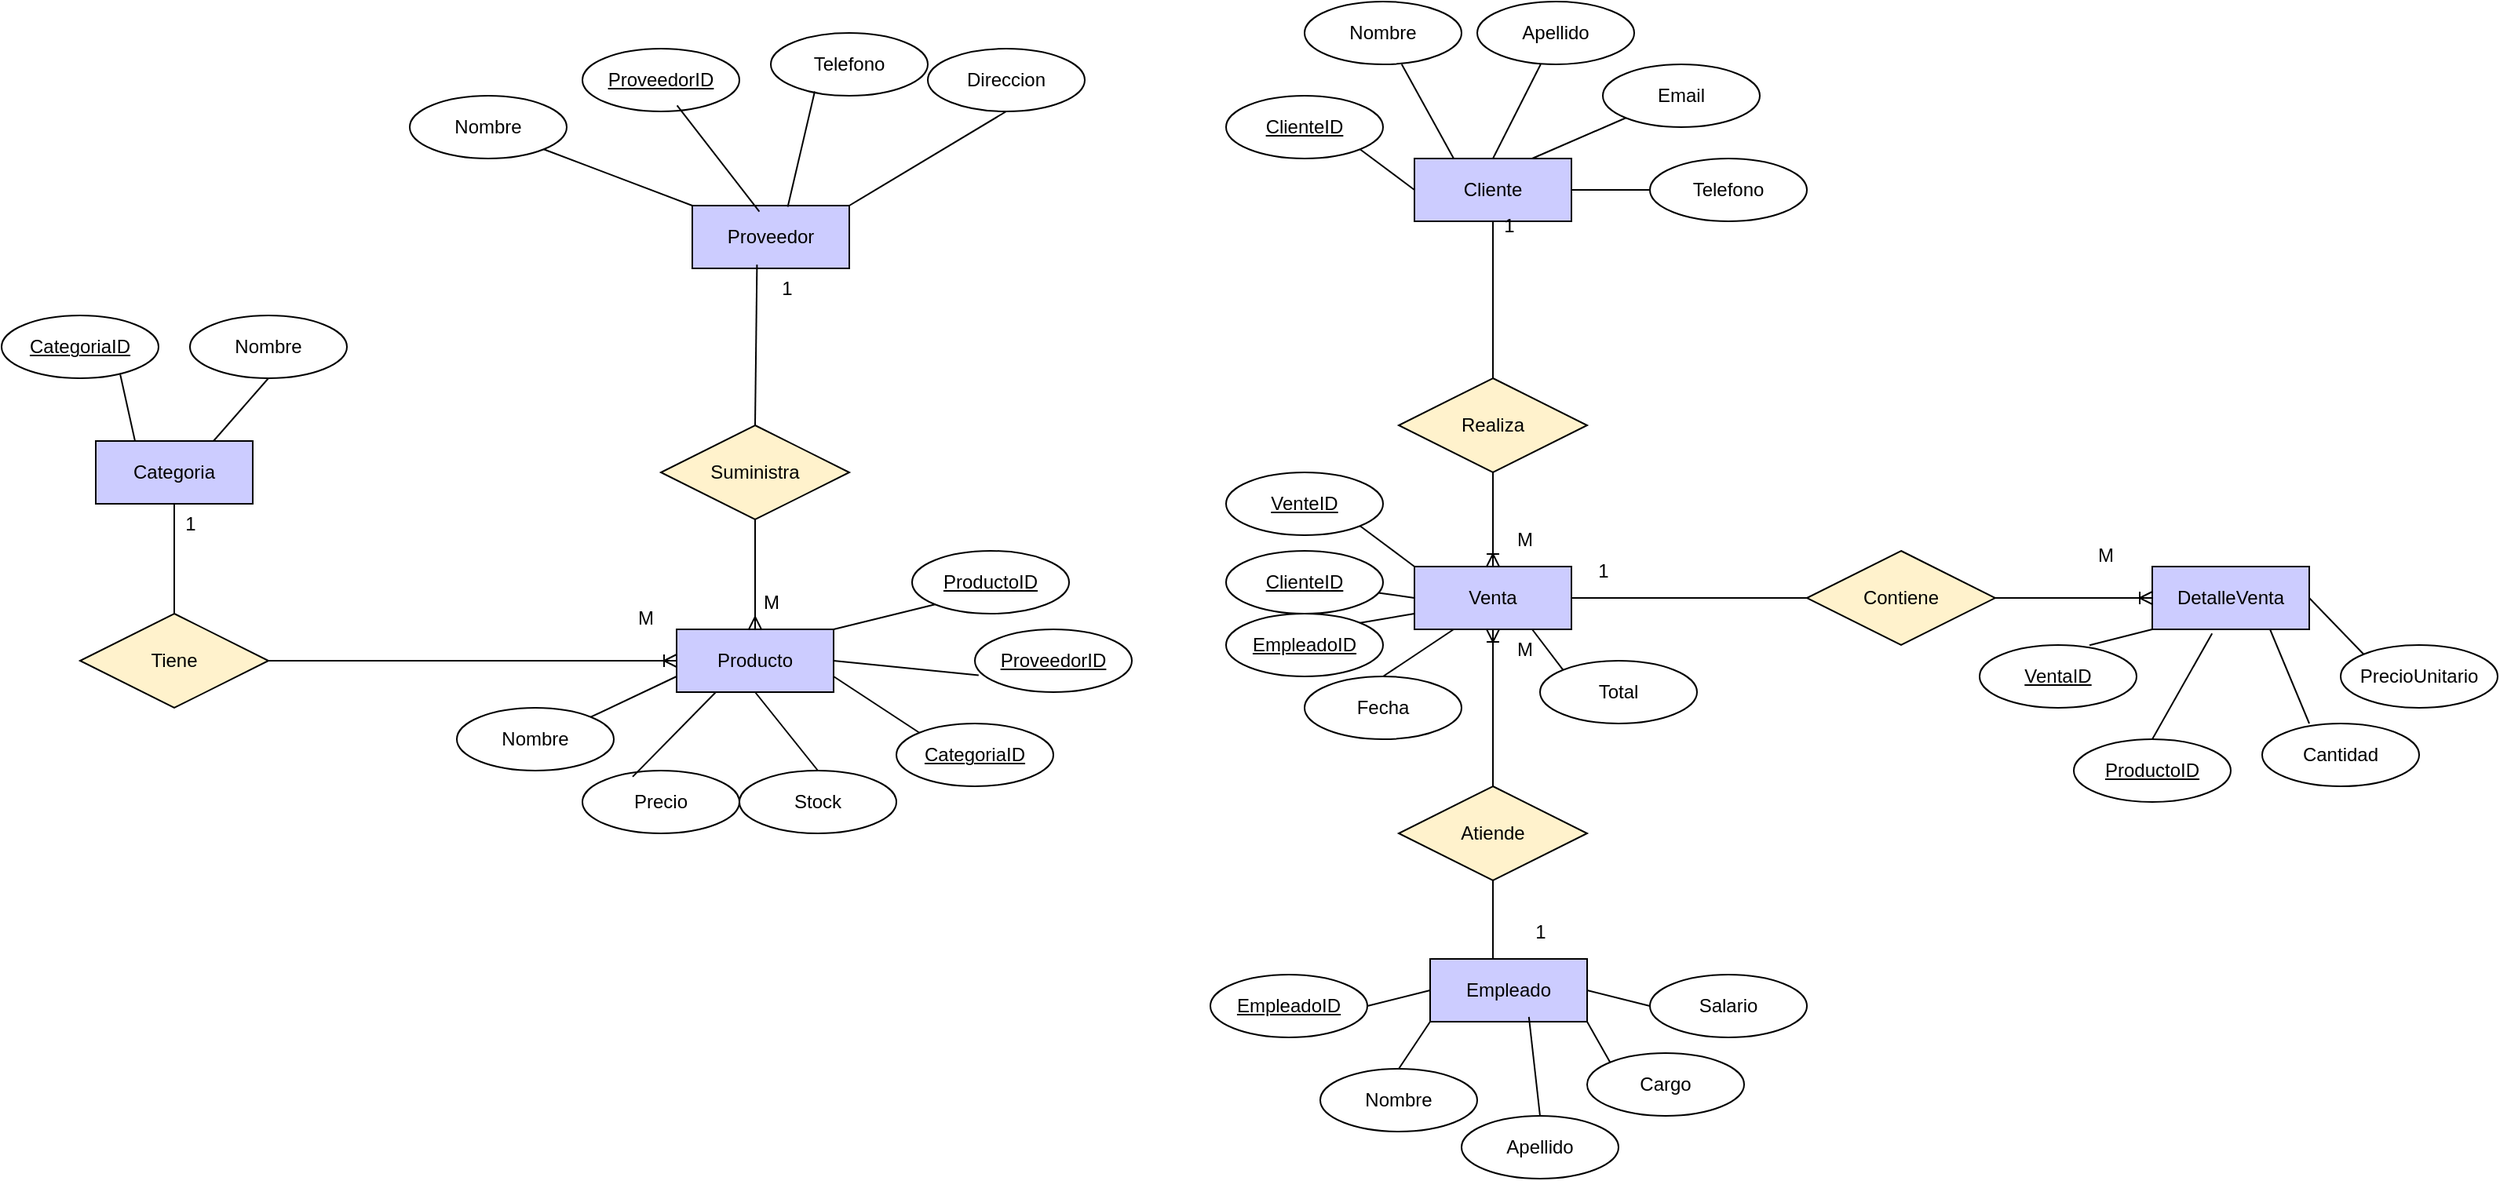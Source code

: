 <mxfile version="28.1.2">
  <diagram name="Página-1" id="TRzpQWi_2IB9BStaV-Bt">
    <mxGraphModel dx="3149" dy="1933" grid="1" gridSize="10" guides="1" tooltips="1" connect="1" arrows="1" fold="1" page="1" pageScale="1" pageWidth="827" pageHeight="1169" math="0" shadow="0">
      <root>
        <mxCell id="0" />
        <mxCell id="1" parent="0" />
        <mxCell id="u8hNJ6VD8W-UxZuqvrLK-2" value="Categoria" style="whiteSpace=wrap;html=1;align=center;fillColor=#CCCCFF;" vertex="1" parent="1">
          <mxGeometry x="-340" y="90" width="100" height="40" as="geometry" />
        </mxCell>
        <mxCell id="u8hNJ6VD8W-UxZuqvrLK-3" value="Producto" style="whiteSpace=wrap;html=1;align=center;fillColor=#CCCCFF;" vertex="1" parent="1">
          <mxGeometry x="30" y="210" width="100" height="40" as="geometry" />
        </mxCell>
        <mxCell id="u8hNJ6VD8W-UxZuqvrLK-4" value="Proveedor" style="whiteSpace=wrap;html=1;align=center;fillColor=#CCCCFF;" vertex="1" parent="1">
          <mxGeometry x="40" y="-60" width="100" height="40" as="geometry" />
        </mxCell>
        <mxCell id="u8hNJ6VD8W-UxZuqvrLK-5" value="Cliente" style="whiteSpace=wrap;html=1;align=center;fillColor=#CCCCFF;" vertex="1" parent="1">
          <mxGeometry x="500" y="-90" width="100" height="40" as="geometry" />
        </mxCell>
        <mxCell id="u8hNJ6VD8W-UxZuqvrLK-6" value="Empleado" style="whiteSpace=wrap;html=1;align=center;fillColor=#CCCCFF;" vertex="1" parent="1">
          <mxGeometry x="510" y="420" width="100" height="40" as="geometry" />
        </mxCell>
        <mxCell id="u8hNJ6VD8W-UxZuqvrLK-7" value="DetalleVenta" style="whiteSpace=wrap;html=1;align=center;fillColor=#CCCCFF;" vertex="1" parent="1">
          <mxGeometry x="970" y="170" width="100" height="40" as="geometry" />
        </mxCell>
        <mxCell id="u8hNJ6VD8W-UxZuqvrLK-8" value="Venta" style="whiteSpace=wrap;html=1;align=center;fillColor=#CCCCFF;" vertex="1" parent="1">
          <mxGeometry x="500" y="170" width="100" height="40" as="geometry" />
        </mxCell>
        <mxCell id="u8hNJ6VD8W-UxZuqvrLK-9" value="Nombre" style="ellipse;whiteSpace=wrap;html=1;align=center;" vertex="1" parent="1">
          <mxGeometry x="-280" y="10" width="100" height="40" as="geometry" />
        </mxCell>
        <mxCell id="u8hNJ6VD8W-UxZuqvrLK-10" value="Nombre" style="ellipse;whiteSpace=wrap;html=1;align=center;" vertex="1" parent="1">
          <mxGeometry x="-140" y="-130" width="100" height="40" as="geometry" />
        </mxCell>
        <mxCell id="u8hNJ6VD8W-UxZuqvrLK-11" value="CategoriaID" style="ellipse;whiteSpace=wrap;html=1;align=center;fontStyle=4;" vertex="1" parent="1">
          <mxGeometry x="-400" y="10" width="100" height="40" as="geometry" />
        </mxCell>
        <mxCell id="u8hNJ6VD8W-UxZuqvrLK-12" value="Telefono" style="ellipse;whiteSpace=wrap;html=1;align=center;" vertex="1" parent="1">
          <mxGeometry x="90" y="-170" width="100" height="40" as="geometry" />
        </mxCell>
        <mxCell id="u8hNJ6VD8W-UxZuqvrLK-13" value="ProveedorID" style="ellipse;whiteSpace=wrap;html=1;align=center;fontStyle=4;" vertex="1" parent="1">
          <mxGeometry x="-30" y="-160" width="100" height="40" as="geometry" />
        </mxCell>
        <mxCell id="u8hNJ6VD8W-UxZuqvrLK-14" value="Direccion" style="ellipse;whiteSpace=wrap;html=1;align=center;" vertex="1" parent="1">
          <mxGeometry x="190" y="-160" width="100" height="40" as="geometry" />
        </mxCell>
        <mxCell id="u8hNJ6VD8W-UxZuqvrLK-15" value="" style="endArrow=none;html=1;rounded=0;entryX=0.25;entryY=0;entryDx=0;entryDy=0;exitX=0.756;exitY=0.94;exitDx=0;exitDy=0;exitPerimeter=0;" edge="1" parent="1" source="u8hNJ6VD8W-UxZuqvrLK-11" target="u8hNJ6VD8W-UxZuqvrLK-2">
          <mxGeometry relative="1" as="geometry">
            <mxPoint x="-140" y="79.5" as="sourcePoint" />
            <mxPoint x="20" y="79.5" as="targetPoint" />
          </mxGeometry>
        </mxCell>
        <mxCell id="u8hNJ6VD8W-UxZuqvrLK-17" value="" style="endArrow=none;html=1;rounded=0;entryX=0.5;entryY=1;entryDx=0;entryDy=0;exitX=0.75;exitY=0;exitDx=0;exitDy=0;" edge="1" parent="1" source="u8hNJ6VD8W-UxZuqvrLK-2" target="u8hNJ6VD8W-UxZuqvrLK-9">
          <mxGeometry relative="1" as="geometry">
            <mxPoint x="-70" y="99" as="sourcePoint" />
            <mxPoint x="90" y="99" as="targetPoint" />
          </mxGeometry>
        </mxCell>
        <mxCell id="u8hNJ6VD8W-UxZuqvrLK-18" value="" style="endArrow=none;html=1;rounded=0;exitX=0.603;exitY=0.905;exitDx=0;exitDy=0;entryX=0.427;entryY=0.095;entryDx=0;entryDy=0;exitPerimeter=0;entryPerimeter=0;" edge="1" parent="1" source="u8hNJ6VD8W-UxZuqvrLK-13" target="u8hNJ6VD8W-UxZuqvrLK-4">
          <mxGeometry relative="1" as="geometry">
            <mxPoint x="20" y="170" as="sourcePoint" />
            <mxPoint x="180" y="170" as="targetPoint" />
          </mxGeometry>
        </mxCell>
        <mxCell id="u8hNJ6VD8W-UxZuqvrLK-19" value="" style="endArrow=none;html=1;rounded=0;exitX=1;exitY=1;exitDx=0;exitDy=0;entryX=0;entryY=0;entryDx=0;entryDy=0;" edge="1" parent="1" source="u8hNJ6VD8W-UxZuqvrLK-10" target="u8hNJ6VD8W-UxZuqvrLK-4">
          <mxGeometry relative="1" as="geometry">
            <mxPoint x="20" y="170" as="sourcePoint" />
            <mxPoint x="224" y="100" as="targetPoint" />
          </mxGeometry>
        </mxCell>
        <mxCell id="u8hNJ6VD8W-UxZuqvrLK-20" value="" style="endArrow=none;html=1;rounded=0;exitX=1;exitY=0;exitDx=0;exitDy=0;entryX=0.5;entryY=1;entryDx=0;entryDy=0;" edge="1" parent="1" source="u8hNJ6VD8W-UxZuqvrLK-4" target="u8hNJ6VD8W-UxZuqvrLK-14">
          <mxGeometry relative="1" as="geometry">
            <mxPoint x="270" y="100" as="sourcePoint" />
            <mxPoint x="200" y="-131" as="targetPoint" />
          </mxGeometry>
        </mxCell>
        <mxCell id="u8hNJ6VD8W-UxZuqvrLK-21" value="" style="endArrow=none;html=1;rounded=0;entryX=0.28;entryY=0.93;entryDx=0;entryDy=0;entryPerimeter=0;exitX=0.608;exitY=0.02;exitDx=0;exitDy=0;exitPerimeter=0;" edge="1" parent="1" source="u8hNJ6VD8W-UxZuqvrLK-4" target="u8hNJ6VD8W-UxZuqvrLK-12">
          <mxGeometry relative="1" as="geometry">
            <mxPoint x="20" y="170" as="sourcePoint" />
            <mxPoint x="180" y="170" as="targetPoint" />
          </mxGeometry>
        </mxCell>
        <mxCell id="u8hNJ6VD8W-UxZuqvrLK-22" value="Nombre" style="ellipse;whiteSpace=wrap;html=1;align=center;" vertex="1" parent="1">
          <mxGeometry x="-110" y="260" width="100" height="40" as="geometry" />
        </mxCell>
        <mxCell id="u8hNJ6VD8W-UxZuqvrLK-23" value="ProductoID" style="ellipse;whiteSpace=wrap;html=1;align=center;fontStyle=4;" vertex="1" parent="1">
          <mxGeometry x="180" y="160" width="100" height="40" as="geometry" />
        </mxCell>
        <mxCell id="u8hNJ6VD8W-UxZuqvrLK-24" value="Precio" style="ellipse;whiteSpace=wrap;html=1;align=center;" vertex="1" parent="1">
          <mxGeometry x="-30" y="300" width="100" height="40" as="geometry" />
        </mxCell>
        <mxCell id="u8hNJ6VD8W-UxZuqvrLK-25" value="CategoriaID" style="ellipse;whiteSpace=wrap;html=1;align=center;fontStyle=4;" vertex="1" parent="1">
          <mxGeometry x="170" y="270" width="100" height="40" as="geometry" />
        </mxCell>
        <mxCell id="u8hNJ6VD8W-UxZuqvrLK-26" value="Stock" style="ellipse;whiteSpace=wrap;html=1;align=center;" vertex="1" parent="1">
          <mxGeometry x="70" y="300" width="100" height="40" as="geometry" />
        </mxCell>
        <mxCell id="u8hNJ6VD8W-UxZuqvrLK-27" value="ProveedorID" style="ellipse;whiteSpace=wrap;html=1;align=center;fontStyle=4;" vertex="1" parent="1">
          <mxGeometry x="220" y="210" width="100" height="40" as="geometry" />
        </mxCell>
        <mxCell id="u8hNJ6VD8W-UxZuqvrLK-28" value="" style="endArrow=none;html=1;rounded=0;entryX=0.25;entryY=1;entryDx=0;entryDy=0;exitX=0.32;exitY=0.098;exitDx=0;exitDy=0;exitPerimeter=0;" edge="1" parent="1" source="u8hNJ6VD8W-UxZuqvrLK-24" target="u8hNJ6VD8W-UxZuqvrLK-3">
          <mxGeometry relative="1" as="geometry">
            <mxPoint x="580" y="388.67" as="sourcePoint" />
            <mxPoint x="740" y="388.67" as="targetPoint" />
          </mxGeometry>
        </mxCell>
        <mxCell id="u8hNJ6VD8W-UxZuqvrLK-29" value="" style="endArrow=none;html=1;rounded=0;exitX=1;exitY=0;exitDx=0;exitDy=0;entryX=0;entryY=0.75;entryDx=0;entryDy=0;" edge="1" parent="1" source="u8hNJ6VD8W-UxZuqvrLK-22" target="u8hNJ6VD8W-UxZuqvrLK-3">
          <mxGeometry relative="1" as="geometry">
            <mxPoint x="490" y="298.67" as="sourcePoint" />
            <mxPoint x="650" y="298.67" as="targetPoint" />
          </mxGeometry>
        </mxCell>
        <mxCell id="u8hNJ6VD8W-UxZuqvrLK-30" value="" style="endArrow=none;html=1;rounded=0;entryX=1;entryY=0;entryDx=0;entryDy=0;exitX=0;exitY=1;exitDx=0;exitDy=0;" edge="1" parent="1" source="u8hNJ6VD8W-UxZuqvrLK-23" target="u8hNJ6VD8W-UxZuqvrLK-3">
          <mxGeometry relative="1" as="geometry">
            <mxPoint x="470" y="290" as="sourcePoint" />
            <mxPoint x="560" y="300" as="targetPoint" />
          </mxGeometry>
        </mxCell>
        <mxCell id="u8hNJ6VD8W-UxZuqvrLK-31" value="" style="endArrow=none;html=1;rounded=0;entryX=0;entryY=0;entryDx=0;entryDy=0;exitX=1;exitY=0.75;exitDx=0;exitDy=0;" edge="1" parent="1" source="u8hNJ6VD8W-UxZuqvrLK-3" target="u8hNJ6VD8W-UxZuqvrLK-25">
          <mxGeometry relative="1" as="geometry">
            <mxPoint x="620" y="318.67" as="sourcePoint" />
            <mxPoint x="780" y="318.67" as="targetPoint" />
          </mxGeometry>
        </mxCell>
        <mxCell id="u8hNJ6VD8W-UxZuqvrLK-32" value="" style="endArrow=none;html=1;rounded=0;exitX=0.5;exitY=1;exitDx=0;exitDy=0;entryX=0.5;entryY=0;entryDx=0;entryDy=0;" edge="1" parent="1" source="u8hNJ6VD8W-UxZuqvrLK-3" target="u8hNJ6VD8W-UxZuqvrLK-26">
          <mxGeometry relative="1" as="geometry">
            <mxPoint x="570" y="380" as="sourcePoint" />
            <mxPoint x="730" y="380" as="targetPoint" />
          </mxGeometry>
        </mxCell>
        <mxCell id="u8hNJ6VD8W-UxZuqvrLK-33" value="" style="endArrow=none;html=1;rounded=0;entryX=0.024;entryY=0.732;entryDx=0;entryDy=0;entryPerimeter=0;exitX=1;exitY=0.5;exitDx=0;exitDy=0;" edge="1" parent="1" source="u8hNJ6VD8W-UxZuqvrLK-3" target="u8hNJ6VD8W-UxZuqvrLK-27">
          <mxGeometry relative="1" as="geometry">
            <mxPoint x="660" y="320" as="sourcePoint" />
            <mxPoint x="800" y="318.67" as="targetPoint" />
          </mxGeometry>
        </mxCell>
        <mxCell id="u8hNJ6VD8W-UxZuqvrLK-34" value="Tiene" style="shape=rhombus;perimeter=rhombusPerimeter;whiteSpace=wrap;html=1;align=center;fillColor=#FFF2CC;" vertex="1" parent="1">
          <mxGeometry x="-350" y="200" width="120" height="60" as="geometry" />
        </mxCell>
        <mxCell id="u8hNJ6VD8W-UxZuqvrLK-35" value="Suministra" style="shape=rhombus;perimeter=rhombusPerimeter;whiteSpace=wrap;html=1;align=center;fillColor=#FFF2CC;" vertex="1" parent="1">
          <mxGeometry x="20" y="80" width="120" height="60" as="geometry" />
        </mxCell>
        <mxCell id="u8hNJ6VD8W-UxZuqvrLK-38" value="" style="endArrow=none;html=1;rounded=0;entryX=0.5;entryY=0;entryDx=0;entryDy=0;exitX=0.5;exitY=1;exitDx=0;exitDy=0;" edge="1" parent="1" source="u8hNJ6VD8W-UxZuqvrLK-2" target="u8hNJ6VD8W-UxZuqvrLK-34">
          <mxGeometry relative="1" as="geometry">
            <mxPoint x="-300" y="150" as="sourcePoint" />
            <mxPoint x="-140" y="150" as="targetPoint" />
          </mxGeometry>
        </mxCell>
        <mxCell id="u8hNJ6VD8W-UxZuqvrLK-40" value="" style="edgeStyle=entityRelationEdgeStyle;fontSize=12;html=1;endArrow=ERoneToMany;rounded=0;entryX=0;entryY=0.5;entryDx=0;entryDy=0;" edge="1" parent="1" target="u8hNJ6VD8W-UxZuqvrLK-3">
          <mxGeometry width="100" height="100" relative="1" as="geometry">
            <mxPoint x="-230" y="230" as="sourcePoint" />
            <mxPoint x="-130" y="130" as="targetPoint" />
          </mxGeometry>
        </mxCell>
        <mxCell id="u8hNJ6VD8W-UxZuqvrLK-41" value="" style="fontSize=12;html=1;endArrow=ERmany;rounded=0;entryX=0.5;entryY=0;entryDx=0;entryDy=0;exitX=0.5;exitY=1;exitDx=0;exitDy=0;" edge="1" parent="1" source="u8hNJ6VD8W-UxZuqvrLK-35" target="u8hNJ6VD8W-UxZuqvrLK-3">
          <mxGeometry width="100" height="100" relative="1" as="geometry">
            <mxPoint x="210" y="160" as="sourcePoint" />
            <mxPoint x="310" y="60" as="targetPoint" />
          </mxGeometry>
        </mxCell>
        <mxCell id="u8hNJ6VD8W-UxZuqvrLK-42" value="" style="endArrow=none;html=1;rounded=0;exitX=0.5;exitY=0;exitDx=0;exitDy=0;entryX=0.412;entryY=0.94;entryDx=0;entryDy=0;entryPerimeter=0;" edge="1" parent="1" source="u8hNJ6VD8W-UxZuqvrLK-35" target="u8hNJ6VD8W-UxZuqvrLK-4">
          <mxGeometry relative="1" as="geometry">
            <mxPoint x="180" y="110" as="sourcePoint" />
            <mxPoint x="340" y="110" as="targetPoint" />
          </mxGeometry>
        </mxCell>
        <mxCell id="u8hNJ6VD8W-UxZuqvrLK-43" value="Nombre" style="ellipse;whiteSpace=wrap;html=1;align=center;" vertex="1" parent="1">
          <mxGeometry x="430" y="-190" width="100" height="40" as="geometry" />
        </mxCell>
        <mxCell id="u8hNJ6VD8W-UxZuqvrLK-44" value="ClienteID" style="ellipse;whiteSpace=wrap;html=1;align=center;fontStyle=4;" vertex="1" parent="1">
          <mxGeometry x="380" y="-130" width="100" height="40" as="geometry" />
        </mxCell>
        <mxCell id="u8hNJ6VD8W-UxZuqvrLK-46" value="Apellido" style="ellipse;whiteSpace=wrap;html=1;align=center;" vertex="1" parent="1">
          <mxGeometry x="540" y="-190" width="100" height="40" as="geometry" />
        </mxCell>
        <mxCell id="u8hNJ6VD8W-UxZuqvrLK-47" value="Email" style="ellipse;whiteSpace=wrap;html=1;align=center;" vertex="1" parent="1">
          <mxGeometry x="620" y="-150" width="100" height="40" as="geometry" />
        </mxCell>
        <mxCell id="u8hNJ6VD8W-UxZuqvrLK-48" value="Telefono" style="ellipse;whiteSpace=wrap;html=1;align=center;" vertex="1" parent="1">
          <mxGeometry x="650" y="-90" width="100" height="40" as="geometry" />
        </mxCell>
        <mxCell id="u8hNJ6VD8W-UxZuqvrLK-49" value="Contiene" style="shape=rhombus;perimeter=rhombusPerimeter;whiteSpace=wrap;html=1;align=center;fillColor=#FFF2CC;" vertex="1" parent="1">
          <mxGeometry x="750" y="160" width="120" height="60" as="geometry" />
        </mxCell>
        <mxCell id="u8hNJ6VD8W-UxZuqvrLK-50" value="Realiza" style="shape=rhombus;perimeter=rhombusPerimeter;whiteSpace=wrap;html=1;align=center;fillColor=#FFF2CC;" vertex="1" parent="1">
          <mxGeometry x="490" y="50" width="120" height="60" as="geometry" />
        </mxCell>
        <mxCell id="u8hNJ6VD8W-UxZuqvrLK-51" value="VenteID" style="ellipse;whiteSpace=wrap;html=1;align=center;fontStyle=4;" vertex="1" parent="1">
          <mxGeometry x="380" y="110" width="100" height="40" as="geometry" />
        </mxCell>
        <mxCell id="u8hNJ6VD8W-UxZuqvrLK-52" value="ClienteID" style="ellipse;whiteSpace=wrap;html=1;align=center;fontStyle=4;" vertex="1" parent="1">
          <mxGeometry x="380" y="160" width="100" height="40" as="geometry" />
        </mxCell>
        <mxCell id="u8hNJ6VD8W-UxZuqvrLK-53" value="EmpleadoID" style="ellipse;whiteSpace=wrap;html=1;align=center;fontStyle=4;" vertex="1" parent="1">
          <mxGeometry x="380" y="200" width="100" height="40" as="geometry" />
        </mxCell>
        <mxCell id="u8hNJ6VD8W-UxZuqvrLK-54" value="Fecha" style="ellipse;whiteSpace=wrap;html=1;align=center;" vertex="1" parent="1">
          <mxGeometry x="430" y="240" width="100" height="40" as="geometry" />
        </mxCell>
        <mxCell id="u8hNJ6VD8W-UxZuqvrLK-55" value="Total" style="ellipse;whiteSpace=wrap;html=1;align=center;" vertex="1" parent="1">
          <mxGeometry x="580" y="230" width="100" height="40" as="geometry" />
        </mxCell>
        <mxCell id="u8hNJ6VD8W-UxZuqvrLK-56" value="" style="endArrow=none;html=1;rounded=0;entryX=0;entryY=0;entryDx=0;entryDy=0;exitX=1;exitY=1;exitDx=0;exitDy=0;" edge="1" parent="1" source="u8hNJ6VD8W-UxZuqvrLK-51" target="u8hNJ6VD8W-UxZuqvrLK-8">
          <mxGeometry relative="1" as="geometry">
            <mxPoint x="480" y="130" as="sourcePoint" />
            <mxPoint x="640" y="130" as="targetPoint" />
          </mxGeometry>
        </mxCell>
        <mxCell id="u8hNJ6VD8W-UxZuqvrLK-57" value="" style="endArrow=none;html=1;rounded=0;entryX=0;entryY=0.5;entryDx=0;entryDy=0;" edge="1" parent="1" source="u8hNJ6VD8W-UxZuqvrLK-52" target="u8hNJ6VD8W-UxZuqvrLK-8">
          <mxGeometry relative="1" as="geometry">
            <mxPoint x="490" y="179.33" as="sourcePoint" />
            <mxPoint x="650" y="179.33" as="targetPoint" />
          </mxGeometry>
        </mxCell>
        <mxCell id="u8hNJ6VD8W-UxZuqvrLK-58" value="" style="endArrow=none;html=1;rounded=0;entryX=0;entryY=0.75;entryDx=0;entryDy=0;exitX=1;exitY=0;exitDx=0;exitDy=0;" edge="1" parent="1" source="u8hNJ6VD8W-UxZuqvrLK-53" target="u8hNJ6VD8W-UxZuqvrLK-8">
          <mxGeometry relative="1" as="geometry">
            <mxPoint x="180" y="160" as="sourcePoint" />
            <mxPoint x="340" y="160" as="targetPoint" />
          </mxGeometry>
        </mxCell>
        <mxCell id="u8hNJ6VD8W-UxZuqvrLK-59" value="" style="endArrow=none;html=1;rounded=0;entryX=0.25;entryY=1;entryDx=0;entryDy=0;exitX=0.5;exitY=0;exitDx=0;exitDy=0;" edge="1" parent="1" source="u8hNJ6VD8W-UxZuqvrLK-54" target="u8hNJ6VD8W-UxZuqvrLK-8">
          <mxGeometry relative="1" as="geometry">
            <mxPoint x="180" y="160" as="sourcePoint" />
            <mxPoint x="340" y="160" as="targetPoint" />
          </mxGeometry>
        </mxCell>
        <mxCell id="u8hNJ6VD8W-UxZuqvrLK-60" value="" style="endArrow=none;html=1;rounded=0;entryX=0.75;entryY=1;entryDx=0;entryDy=0;exitX=0;exitY=0;exitDx=0;exitDy=0;" edge="1" parent="1" source="u8hNJ6VD8W-UxZuqvrLK-55" target="u8hNJ6VD8W-UxZuqvrLK-8">
          <mxGeometry relative="1" as="geometry">
            <mxPoint x="180" y="160" as="sourcePoint" />
            <mxPoint x="340" y="160" as="targetPoint" />
          </mxGeometry>
        </mxCell>
        <mxCell id="u8hNJ6VD8W-UxZuqvrLK-61" value="" style="endArrow=none;html=1;rounded=0;entryX=1;entryY=1;entryDx=0;entryDy=0;exitX=0;exitY=0.5;exitDx=0;exitDy=0;" edge="1" parent="1" source="u8hNJ6VD8W-UxZuqvrLK-5" target="u8hNJ6VD8W-UxZuqvrLK-44">
          <mxGeometry relative="1" as="geometry">
            <mxPoint x="290" y="-30" as="sourcePoint" />
            <mxPoint x="450" y="-30" as="targetPoint" />
          </mxGeometry>
        </mxCell>
        <mxCell id="u8hNJ6VD8W-UxZuqvrLK-62" value="" style="endArrow=none;html=1;rounded=0;entryX=0.619;entryY=1;entryDx=0;entryDy=0;entryPerimeter=0;exitX=0.25;exitY=0;exitDx=0;exitDy=0;" edge="1" parent="1" source="u8hNJ6VD8W-UxZuqvrLK-5" target="u8hNJ6VD8W-UxZuqvrLK-43">
          <mxGeometry relative="1" as="geometry">
            <mxPoint x="290" y="-30" as="sourcePoint" />
            <mxPoint x="450" y="-30" as="targetPoint" />
          </mxGeometry>
        </mxCell>
        <mxCell id="u8hNJ6VD8W-UxZuqvrLK-63" value="" style="endArrow=none;html=1;rounded=0;entryX=0.404;entryY=1;entryDx=0;entryDy=0;entryPerimeter=0;exitX=0.5;exitY=0;exitDx=0;exitDy=0;" edge="1" parent="1" source="u8hNJ6VD8W-UxZuqvrLK-5" target="u8hNJ6VD8W-UxZuqvrLK-46">
          <mxGeometry relative="1" as="geometry">
            <mxPoint x="290" y="-30" as="sourcePoint" />
            <mxPoint x="450" y="-30" as="targetPoint" />
          </mxGeometry>
        </mxCell>
        <mxCell id="u8hNJ6VD8W-UxZuqvrLK-64" value="" style="endArrow=none;html=1;rounded=0;entryX=0;entryY=1;entryDx=0;entryDy=0;exitX=0.75;exitY=0;exitDx=0;exitDy=0;" edge="1" parent="1" source="u8hNJ6VD8W-UxZuqvrLK-5" target="u8hNJ6VD8W-UxZuqvrLK-47">
          <mxGeometry relative="1" as="geometry">
            <mxPoint x="290" y="-30" as="sourcePoint" />
            <mxPoint x="450" y="-30" as="targetPoint" />
          </mxGeometry>
        </mxCell>
        <mxCell id="u8hNJ6VD8W-UxZuqvrLK-65" value="" style="endArrow=none;html=1;rounded=0;entryX=0;entryY=0.5;entryDx=0;entryDy=0;exitX=1;exitY=0.5;exitDx=0;exitDy=0;" edge="1" parent="1" source="u8hNJ6VD8W-UxZuqvrLK-5" target="u8hNJ6VD8W-UxZuqvrLK-48">
          <mxGeometry relative="1" as="geometry">
            <mxPoint x="290" y="-30" as="sourcePoint" />
            <mxPoint x="450" y="-30" as="targetPoint" />
          </mxGeometry>
        </mxCell>
        <mxCell id="u8hNJ6VD8W-UxZuqvrLK-67" value="Atiende" style="shape=rhombus;perimeter=rhombusPerimeter;whiteSpace=wrap;html=1;align=center;fillColor=#FFF2CC;" vertex="1" parent="1">
          <mxGeometry x="490" y="310" width="120" height="60" as="geometry" />
        </mxCell>
        <mxCell id="u8hNJ6VD8W-UxZuqvrLK-68" value="Nombre" style="ellipse;whiteSpace=wrap;html=1;align=center;" vertex="1" parent="1">
          <mxGeometry x="440" y="490" width="100" height="40" as="geometry" />
        </mxCell>
        <mxCell id="u8hNJ6VD8W-UxZuqvrLK-69" value="EmpleadoID" style="ellipse;whiteSpace=wrap;html=1;align=center;fontStyle=4;" vertex="1" parent="1">
          <mxGeometry x="370" y="430" width="100" height="40" as="geometry" />
        </mxCell>
        <mxCell id="u8hNJ6VD8W-UxZuqvrLK-70" value="Apellido" style="ellipse;whiteSpace=wrap;html=1;align=center;" vertex="1" parent="1">
          <mxGeometry x="530" y="520" width="100" height="40" as="geometry" />
        </mxCell>
        <mxCell id="u8hNJ6VD8W-UxZuqvrLK-71" value="Cargo" style="ellipse;whiteSpace=wrap;html=1;align=center;" vertex="1" parent="1">
          <mxGeometry x="610" y="480" width="100" height="40" as="geometry" />
        </mxCell>
        <mxCell id="u8hNJ6VD8W-UxZuqvrLK-72" value="Salario" style="ellipse;whiteSpace=wrap;html=1;align=center;" vertex="1" parent="1">
          <mxGeometry x="650" y="430" width="100" height="40" as="geometry" />
        </mxCell>
        <mxCell id="u8hNJ6VD8W-UxZuqvrLK-73" value="" style="endArrow=none;html=1;rounded=0;exitX=1;exitY=0.5;exitDx=0;exitDy=0;entryX=0;entryY=0.5;entryDx=0;entryDy=0;" edge="1" parent="1" source="u8hNJ6VD8W-UxZuqvrLK-69" target="u8hNJ6VD8W-UxZuqvrLK-6">
          <mxGeometry relative="1" as="geometry">
            <mxPoint x="290" y="370" as="sourcePoint" />
            <mxPoint x="450" y="370" as="targetPoint" />
          </mxGeometry>
        </mxCell>
        <mxCell id="u8hNJ6VD8W-UxZuqvrLK-74" value="" style="endArrow=none;html=1;rounded=0;entryX=0;entryY=1;entryDx=0;entryDy=0;exitX=0.5;exitY=0;exitDx=0;exitDy=0;" edge="1" parent="1" source="u8hNJ6VD8W-UxZuqvrLK-68" target="u8hNJ6VD8W-UxZuqvrLK-6">
          <mxGeometry relative="1" as="geometry">
            <mxPoint x="290" y="370" as="sourcePoint" />
            <mxPoint x="450" y="370" as="targetPoint" />
          </mxGeometry>
        </mxCell>
        <mxCell id="u8hNJ6VD8W-UxZuqvrLK-75" value="" style="endArrow=none;html=1;rounded=0;entryX=0.629;entryY=0.923;entryDx=0;entryDy=0;exitX=0.5;exitY=0;exitDx=0;exitDy=0;entryPerimeter=0;" edge="1" parent="1" source="u8hNJ6VD8W-UxZuqvrLK-70" target="u8hNJ6VD8W-UxZuqvrLK-6">
          <mxGeometry relative="1" as="geometry">
            <mxPoint x="290" y="370" as="sourcePoint" />
            <mxPoint x="450" y="370" as="targetPoint" />
          </mxGeometry>
        </mxCell>
        <mxCell id="u8hNJ6VD8W-UxZuqvrLK-76" value="" style="endArrow=none;html=1;rounded=0;entryX=1;entryY=1;entryDx=0;entryDy=0;exitX=0;exitY=0;exitDx=0;exitDy=0;" edge="1" parent="1" source="u8hNJ6VD8W-UxZuqvrLK-71" target="u8hNJ6VD8W-UxZuqvrLK-6">
          <mxGeometry relative="1" as="geometry">
            <mxPoint x="290" y="370" as="sourcePoint" />
            <mxPoint x="450" y="370" as="targetPoint" />
          </mxGeometry>
        </mxCell>
        <mxCell id="u8hNJ6VD8W-UxZuqvrLK-77" value="" style="endArrow=none;html=1;rounded=0;entryX=0;entryY=0.5;entryDx=0;entryDy=0;exitX=1;exitY=0.5;exitDx=0;exitDy=0;" edge="1" parent="1" source="u8hNJ6VD8W-UxZuqvrLK-6" target="u8hNJ6VD8W-UxZuqvrLK-72">
          <mxGeometry relative="1" as="geometry">
            <mxPoint x="290" y="370" as="sourcePoint" />
            <mxPoint x="450" y="370" as="targetPoint" />
          </mxGeometry>
        </mxCell>
        <mxCell id="u8hNJ6VD8W-UxZuqvrLK-78" value="VentaID" style="ellipse;whiteSpace=wrap;html=1;align=center;fontStyle=4;" vertex="1" parent="1">
          <mxGeometry x="860" y="220" width="100" height="40" as="geometry" />
        </mxCell>
        <mxCell id="u8hNJ6VD8W-UxZuqvrLK-79" value="Cantidad" style="ellipse;whiteSpace=wrap;html=1;align=center;" vertex="1" parent="1">
          <mxGeometry x="1040" y="270" width="100" height="40" as="geometry" />
        </mxCell>
        <mxCell id="u8hNJ6VD8W-UxZuqvrLK-80" value="PrecioUnitario" style="ellipse;whiteSpace=wrap;html=1;align=center;" vertex="1" parent="1">
          <mxGeometry x="1090" y="220" width="100" height="40" as="geometry" />
        </mxCell>
        <mxCell id="u8hNJ6VD8W-UxZuqvrLK-82" value="ProductoID" style="ellipse;whiteSpace=wrap;html=1;align=center;fontStyle=4;" vertex="1" parent="1">
          <mxGeometry x="920" y="280" width="100" height="40" as="geometry" />
        </mxCell>
        <mxCell id="u8hNJ6VD8W-UxZuqvrLK-83" value="" style="endArrow=none;html=1;rounded=0;entryX=0;entryY=1;entryDx=0;entryDy=0;exitX=0.7;exitY=0.003;exitDx=0;exitDy=0;exitPerimeter=0;" edge="1" parent="1" source="u8hNJ6VD8W-UxZuqvrLK-78" target="u8hNJ6VD8W-UxZuqvrLK-7">
          <mxGeometry relative="1" as="geometry">
            <mxPoint x="330" y="190" as="sourcePoint" />
            <mxPoint x="490" y="190" as="targetPoint" />
          </mxGeometry>
        </mxCell>
        <mxCell id="u8hNJ6VD8W-UxZuqvrLK-84" value="" style="endArrow=none;html=1;rounded=0;entryX=0.381;entryY=1.067;entryDx=0;entryDy=0;entryPerimeter=0;exitX=0.5;exitY=0;exitDx=0;exitDy=0;" edge="1" parent="1" source="u8hNJ6VD8W-UxZuqvrLK-82" target="u8hNJ6VD8W-UxZuqvrLK-7">
          <mxGeometry relative="1" as="geometry">
            <mxPoint x="330" y="190" as="sourcePoint" />
            <mxPoint x="490" y="190" as="targetPoint" />
          </mxGeometry>
        </mxCell>
        <mxCell id="u8hNJ6VD8W-UxZuqvrLK-85" value="" style="endArrow=none;html=1;rounded=0;entryX=0.75;entryY=1;entryDx=0;entryDy=0;exitX=0.3;exitY=0;exitDx=0;exitDy=0;exitPerimeter=0;" edge="1" parent="1" source="u8hNJ6VD8W-UxZuqvrLK-79" target="u8hNJ6VD8W-UxZuqvrLK-7">
          <mxGeometry relative="1" as="geometry">
            <mxPoint x="330" y="190" as="sourcePoint" />
            <mxPoint x="490" y="190" as="targetPoint" />
          </mxGeometry>
        </mxCell>
        <mxCell id="u8hNJ6VD8W-UxZuqvrLK-86" value="" style="endArrow=none;html=1;rounded=0;entryX=1;entryY=0.5;entryDx=0;entryDy=0;exitX=0;exitY=0;exitDx=0;exitDy=0;" edge="1" parent="1" source="u8hNJ6VD8W-UxZuqvrLK-80" target="u8hNJ6VD8W-UxZuqvrLK-7">
          <mxGeometry relative="1" as="geometry">
            <mxPoint x="330" y="190" as="sourcePoint" />
            <mxPoint x="490" y="190" as="targetPoint" />
          </mxGeometry>
        </mxCell>
        <mxCell id="u8hNJ6VD8W-UxZuqvrLK-87" value="" style="fontSize=12;html=1;endArrow=ERoneToMany;rounded=0;entryX=0.5;entryY=0;entryDx=0;entryDy=0;exitX=0.5;exitY=1;exitDx=0;exitDy=0;" edge="1" parent="1" source="u8hNJ6VD8W-UxZuqvrLK-50" target="u8hNJ6VD8W-UxZuqvrLK-8">
          <mxGeometry width="100" height="100" relative="1" as="geometry">
            <mxPoint x="360" y="200" as="sourcePoint" />
            <mxPoint x="460" y="100" as="targetPoint" />
          </mxGeometry>
        </mxCell>
        <mxCell id="u8hNJ6VD8W-UxZuqvrLK-88" value="" style="endArrow=none;html=1;rounded=0;entryX=0.5;entryY=0;entryDx=0;entryDy=0;exitX=0.5;exitY=1;exitDx=0;exitDy=0;" edge="1" parent="1" source="u8hNJ6VD8W-UxZuqvrLK-5" target="u8hNJ6VD8W-UxZuqvrLK-50">
          <mxGeometry relative="1" as="geometry">
            <mxPoint x="330" y="150" as="sourcePoint" />
            <mxPoint x="490" y="150" as="targetPoint" />
          </mxGeometry>
        </mxCell>
        <mxCell id="u8hNJ6VD8W-UxZuqvrLK-89" value="" style="fontSize=12;html=1;endArrow=ERoneToMany;rounded=0;entryX=0.5;entryY=1;entryDx=0;entryDy=0;exitX=0.5;exitY=0;exitDx=0;exitDy=0;" edge="1" parent="1" source="u8hNJ6VD8W-UxZuqvrLK-67" target="u8hNJ6VD8W-UxZuqvrLK-8">
          <mxGeometry width="100" height="100" relative="1" as="geometry">
            <mxPoint x="360" y="200" as="sourcePoint" />
            <mxPoint x="460" y="100" as="targetPoint" />
          </mxGeometry>
        </mxCell>
        <mxCell id="u8hNJ6VD8W-UxZuqvrLK-90" value="" style="endArrow=none;html=1;rounded=0;entryX=0.5;entryY=1;entryDx=0;entryDy=0;exitX=0.4;exitY=0;exitDx=0;exitDy=0;exitPerimeter=0;" edge="1" parent="1" source="u8hNJ6VD8W-UxZuqvrLK-6" target="u8hNJ6VD8W-UxZuqvrLK-67">
          <mxGeometry relative="1" as="geometry">
            <mxPoint x="330" y="280" as="sourcePoint" />
            <mxPoint x="490" y="280" as="targetPoint" />
          </mxGeometry>
        </mxCell>
        <mxCell id="u8hNJ6VD8W-UxZuqvrLK-91" value="" style="endArrow=none;html=1;rounded=0;entryX=1;entryY=0.5;entryDx=0;entryDy=0;exitX=0;exitY=0.5;exitDx=0;exitDy=0;" edge="1" parent="1" source="u8hNJ6VD8W-UxZuqvrLK-49" target="u8hNJ6VD8W-UxZuqvrLK-8">
          <mxGeometry relative="1" as="geometry">
            <mxPoint x="330" y="280" as="sourcePoint" />
            <mxPoint x="490" y="280" as="targetPoint" />
          </mxGeometry>
        </mxCell>
        <mxCell id="u8hNJ6VD8W-UxZuqvrLK-92" value="" style="edgeStyle=entityRelationEdgeStyle;fontSize=12;html=1;endArrow=ERoneToMany;rounded=0;exitX=1;exitY=0.5;exitDx=0;exitDy=0;entryX=0;entryY=0.5;entryDx=0;entryDy=0;" edge="1" parent="1" source="u8hNJ6VD8W-UxZuqvrLK-49" target="u8hNJ6VD8W-UxZuqvrLK-7">
          <mxGeometry width="100" height="100" relative="1" as="geometry">
            <mxPoint x="360" y="330" as="sourcePoint" />
            <mxPoint x="460" y="230" as="targetPoint" />
          </mxGeometry>
        </mxCell>
        <mxCell id="u8hNJ6VD8W-UxZuqvrLK-93" value="1" style="text;html=1;align=center;verticalAlign=middle;resizable=0;points=[];autosize=1;strokeColor=none;fillColor=none;" vertex="1" parent="1">
          <mxGeometry x="85" y="-22" width="30" height="30" as="geometry" />
        </mxCell>
        <mxCell id="u8hNJ6VD8W-UxZuqvrLK-94" value="M" style="text;html=1;align=center;verticalAlign=middle;resizable=0;points=[];autosize=1;strokeColor=none;fillColor=none;" vertex="1" parent="1">
          <mxGeometry x="75" y="178" width="30" height="30" as="geometry" />
        </mxCell>
        <mxCell id="u8hNJ6VD8W-UxZuqvrLK-95" value="1" style="text;html=1;align=center;verticalAlign=middle;resizable=0;points=[];autosize=1;strokeColor=none;fillColor=none;" vertex="1" parent="1">
          <mxGeometry x="-295" y="128" width="30" height="30" as="geometry" />
        </mxCell>
        <mxCell id="u8hNJ6VD8W-UxZuqvrLK-96" value="M" style="text;html=1;align=center;verticalAlign=middle;resizable=0;points=[];autosize=1;strokeColor=none;fillColor=none;" vertex="1" parent="1">
          <mxGeometry x="-5" y="188" width="30" height="30" as="geometry" />
        </mxCell>
        <mxCell id="u8hNJ6VD8W-UxZuqvrLK-97" value="1" style="text;html=1;align=center;verticalAlign=middle;resizable=0;points=[];autosize=1;strokeColor=none;fillColor=none;" vertex="1" parent="1">
          <mxGeometry x="545" y="-62" width="30" height="30" as="geometry" />
        </mxCell>
        <mxCell id="u8hNJ6VD8W-UxZuqvrLK-98" value="M" style="text;html=1;align=center;verticalAlign=middle;resizable=0;points=[];autosize=1;strokeColor=none;fillColor=none;" vertex="1" parent="1">
          <mxGeometry x="555" y="138" width="30" height="30" as="geometry" />
        </mxCell>
        <mxCell id="u8hNJ6VD8W-UxZuqvrLK-99" value="1" style="text;html=1;align=center;verticalAlign=middle;resizable=0;points=[];autosize=1;strokeColor=none;fillColor=none;" vertex="1" parent="1">
          <mxGeometry x="605" y="158" width="30" height="30" as="geometry" />
        </mxCell>
        <mxCell id="u8hNJ6VD8W-UxZuqvrLK-100" value="M" style="text;html=1;align=center;verticalAlign=middle;resizable=0;points=[];autosize=1;strokeColor=none;fillColor=none;" vertex="1" parent="1">
          <mxGeometry x="925" y="148" width="30" height="30" as="geometry" />
        </mxCell>
        <mxCell id="u8hNJ6VD8W-UxZuqvrLK-101" value="1" style="text;html=1;align=center;verticalAlign=middle;resizable=0;points=[];autosize=1;strokeColor=none;fillColor=none;" vertex="1" parent="1">
          <mxGeometry x="565" y="388" width="30" height="30" as="geometry" />
        </mxCell>
        <mxCell id="u8hNJ6VD8W-UxZuqvrLK-102" value="M" style="text;html=1;align=center;verticalAlign=middle;resizable=0;points=[];autosize=1;strokeColor=none;fillColor=none;" vertex="1" parent="1">
          <mxGeometry x="555" y="208" width="30" height="30" as="geometry" />
        </mxCell>
      </root>
    </mxGraphModel>
  </diagram>
</mxfile>
